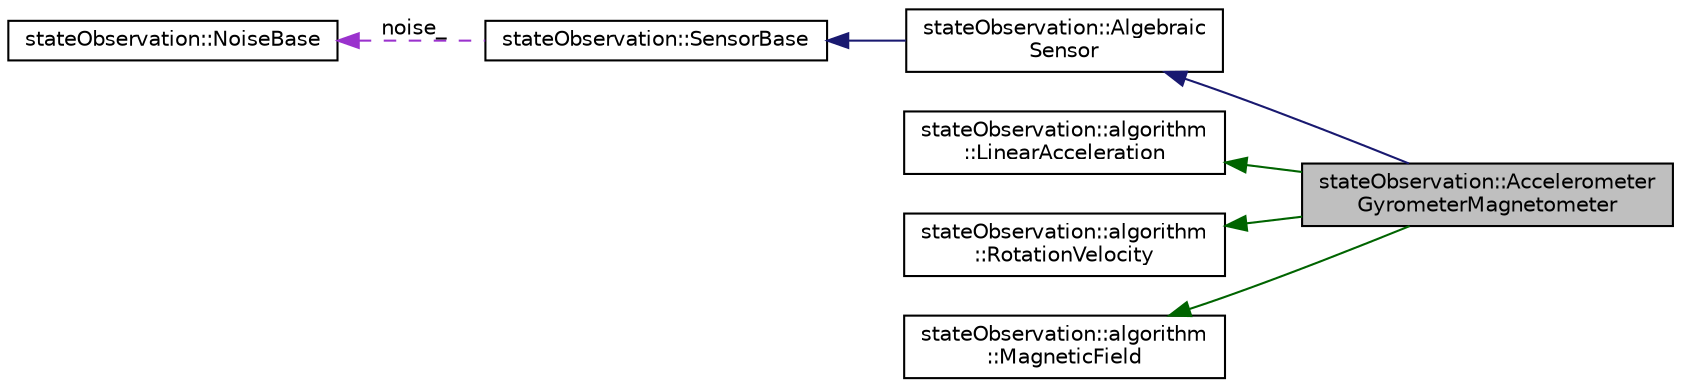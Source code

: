 digraph "stateObservation::AccelerometerGyrometerMagnetometer"
{
  edge [fontname="Helvetica",fontsize="10",labelfontname="Helvetica",labelfontsize="10"];
  node [fontname="Helvetica",fontsize="10",shape=record];
  rankdir="LR";
  Node6 [label="stateObservation::Accelerometer\lGyrometerMagnetometer",height=0.2,width=0.4,color="black", fillcolor="grey75", style="filled", fontcolor="black"];
  Node7 -> Node6 [dir="back",color="midnightblue",fontsize="10",style="solid",fontname="Helvetica"];
  Node7 [label="stateObservation::Algebraic\lSensor",height=0.2,width=0.4,color="black", fillcolor="white", style="filled",URL="$classstateObservation_1_1AlgebraicSensor.html",tooltip="The base class for algebraic sensors. Algebraic sensors are sensors which depend only on the state va..."];
  Node8 -> Node7 [dir="back",color="midnightblue",fontsize="10",style="solid",fontname="Helvetica"];
  Node8 [label="stateObservation::SensorBase",height=0.2,width=0.4,color="black", fillcolor="white", style="filled",URL="$classstateObservation_1_1SensorBase.html",tooltip="The base class for sensors. This must be derived to implement a sensor. "];
  Node9 -> Node8 [dir="back",color="darkorchid3",fontsize="10",style="dashed",label=" noise_" ,fontname="Helvetica"];
  Node9 [label="stateObservation::NoiseBase",height=0.2,width=0.4,color="black", fillcolor="white", style="filled",URL="$classstateObservation_1_1NoiseBase.html"];
  Node10 -> Node6 [dir="back",color="darkgreen",fontsize="10",style="solid",fontname="Helvetica"];
  Node10 [label="stateObservation::algorithm\l::LinearAcceleration",height=0.2,width=0.4,color="black", fillcolor="white", style="filled",URL="$classstateObservation_1_1algorithm_1_1LinearAcceleration.html",tooltip="Implements the measurements given by an accelerometer. "];
  Node11 -> Node6 [dir="back",color="darkgreen",fontsize="10",style="solid",fontname="Helvetica"];
  Node11 [label="stateObservation::algorithm\l::RotationVelocity",height=0.2,width=0.4,color="black", fillcolor="white", style="filled",URL="$classstateObservation_1_1algorithm_1_1RotationVelocity.html",tooltip="Implements the gyrometer measurement algorithm. "];
  Node12 -> Node6 [dir="back",color="darkgreen",fontsize="10",style="solid",fontname="Helvetica"];
  Node12 [label="stateObservation::algorithm\l::MagneticField",height=0.2,width=0.4,color="black", fillcolor="white", style="filled",URL="$classstateObservation_1_1algorithm_1_1MagneticField.html",tooltip="Implements the measurements given by an magnetometer. "];
}
